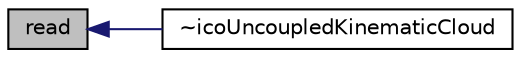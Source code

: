 digraph "read"
{
  bgcolor="transparent";
  edge [fontname="Helvetica",fontsize="10",labelfontname="Helvetica",labelfontsize="10"];
  node [fontname="Helvetica",fontsize="10",shape=record];
  rankdir="LR";
  Node1 [label="read",height=0.2,width=0.4,color="black", fillcolor="grey75", style="filled", fontcolor="black"];
  Node1 -> Node2 [dir="back",color="midnightblue",fontsize="10",style="solid",fontname="Helvetica"];
  Node2 [label="~icoUncoupledKinematicCloud",height=0.2,width=0.4,color="black",URL="$a01045.html#aa1d5e71ea71678a3e42c1bc3f19bb0f2",tooltip="Destructor. "];
}
